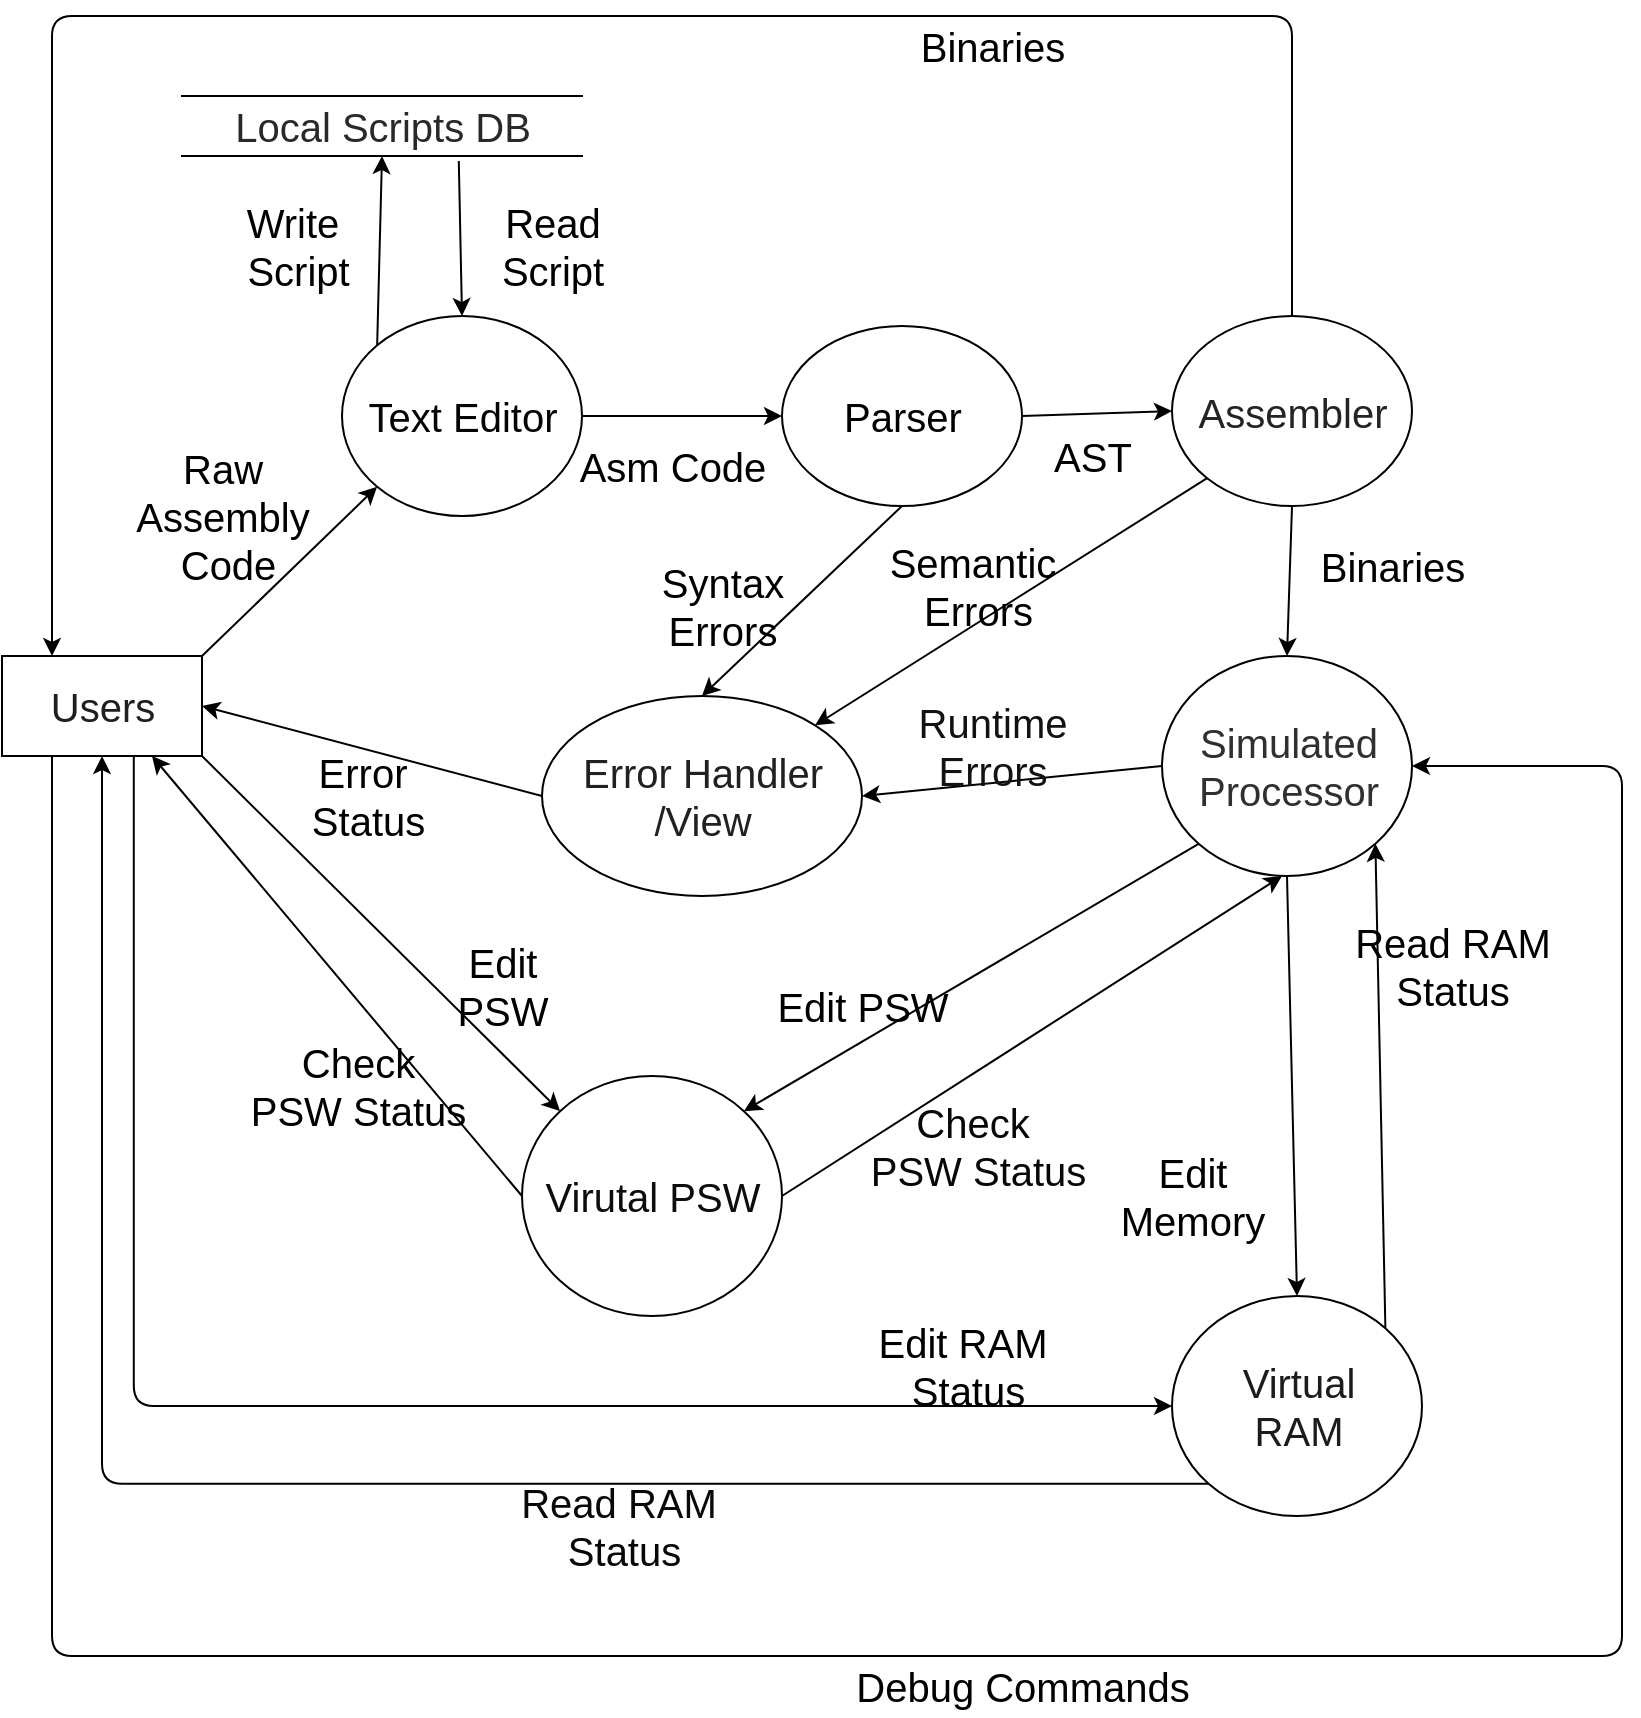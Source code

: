 <mxfile version="16.4.11" type="device"><diagram id="Pqe8zsES6xolyKPccP3r" name="Page-1"><mxGraphModel dx="1262" dy="653" grid="1" gridSize="10" guides="1" tooltips="1" connect="1" arrows="1" fold="1" page="1" pageScale="1" pageWidth="827" pageHeight="1169" math="0" shadow="0"><root><mxCell id="0"/><mxCell id="1" parent="0"/><mxCell id="54" value="" style="endArrow=classic;html=1;fontSize=20;fontColor=#FFFFFF;edgeStyle=orthogonalEdgeStyle;entryX=1;entryY=0.5;entryDx=0;entryDy=0;exitX=0.25;exitY=1;exitDx=0;exitDy=0;" parent="1" source="11" target="15" edge="1"><mxGeometry width="50" height="50" relative="1" as="geometry"><mxPoint x="160" y="530" as="sourcePoint"/><mxPoint x="800" y="390" as="targetPoint"/><Array as="points"><mxPoint x="75" y="840"/><mxPoint x="860" y="840"/><mxPoint x="860" y="395"/></Array></mxGeometry></mxCell><mxCell id="11" value="Users" style="html=1;dashed=0;whitespace=wrap;fontSize=20;fontColor=#1F1F1F;" parent="1" vertex="1"><mxGeometry x="50" y="340" width="100" height="50" as="geometry"/></mxCell><mxCell id="12" value="Text Editor" style="shape=ellipse;html=1;dashed=0;whitespace=wrap;perimeter=ellipsePerimeter;fontSize=20;fontColor=#050505;" parent="1" vertex="1"><mxGeometry x="220" y="170" width="120" height="100" as="geometry"/></mxCell><mxCell id="13" value="Parser" style="shape=ellipse;html=1;dashed=0;whitespace=wrap;perimeter=ellipsePerimeter;fontSize=20;fontColor=default;" parent="1" vertex="1"><mxGeometry x="440" y="175" width="120" height="90" as="geometry"/></mxCell><mxCell id="14" value="Assembler" style="shape=ellipse;html=1;dashed=0;whitespace=wrap;perimeter=ellipsePerimeter;fontSize=20;fontColor=#242424;" parent="1" vertex="1"><mxGeometry x="635" y="170" width="120" height="95" as="geometry"/></mxCell><mxCell id="15" value="Simulated &lt;br&gt;Processor" style="shape=ellipse;html=1;dashed=0;whitespace=wrap;perimeter=ellipsePerimeter;fontSize=20;fontColor=#303030;" parent="1" vertex="1"><mxGeometry x="630" y="340" width="125" height="110" as="geometry"/></mxCell><mxCell id="16" value="Error Handler&lt;br&gt;/View" style="shape=ellipse;html=1;dashed=0;whitespace=wrap;perimeter=ellipsePerimeter;fontSize=20;fontColor=#212121;" parent="1" vertex="1"><mxGeometry x="320" y="360" width="160" height="100" as="geometry"/></mxCell><mxCell id="17" value="Virtual &lt;br&gt;RAM" style="shape=ellipse;html=1;dashed=0;whitespace=wrap;perimeter=ellipsePerimeter;fontSize=20;fontColor=#1C1C1C;" parent="1" vertex="1"><mxGeometry x="635" y="660" width="125" height="110" as="geometry"/></mxCell><mxCell id="18" value="Virutal PSW" style="shape=ellipse;html=1;dashed=0;whitespace=wrap;perimeter=ellipsePerimeter;fontSize=20;fontColor=#0D0D0D;" parent="1" vertex="1"><mxGeometry x="310" y="550" width="130" height="120" as="geometry"/></mxCell><mxCell id="19" value="Local Scripts DB" style="html=1;dashed=0;whitespace=wrap;shape=partialRectangle;right=0;left=0;fontSize=20;fontColor=#292929;" parent="1" vertex="1"><mxGeometry x="140" y="60" width="200" height="30" as="geometry"/></mxCell><mxCell id="20" value="" style="endArrow=classic;html=1;fontSize=20;fontColor=#FFFFFF;exitX=0;exitY=0;exitDx=0;exitDy=0;entryX=0.5;entryY=1;entryDx=0;entryDy=0;" parent="1" source="12" target="19" edge="1"><mxGeometry width="50" height="50" relative="1" as="geometry"><mxPoint x="490" y="440" as="sourcePoint"/><mxPoint x="230" y="350" as="targetPoint"/></mxGeometry></mxCell><mxCell id="21" value="Write&lt;br&gt;&amp;nbsp;Script" style="text;html=1;align=center;verticalAlign=middle;resizable=0;points=[];autosize=1;strokeColor=none;fillColor=none;fontSize=20;fontColor=default;" parent="1" vertex="1"><mxGeometry x="160" y="110" width="70" height="50" as="geometry"/></mxCell><mxCell id="22" value="Read&lt;br&gt;Script" style="text;html=1;align=center;verticalAlign=middle;resizable=0;points=[];autosize=1;strokeColor=none;fillColor=none;fontSize=20;fontColor=default;" parent="1" vertex="1"><mxGeometry x="290" y="110" width="70" height="50" as="geometry"/></mxCell><mxCell id="23" value="" style="endArrow=classic;html=1;fontSize=20;fontColor=#FFFFFF;exitX=0.692;exitY=1.083;exitDx=0;exitDy=0;entryX=0.5;entryY=0;entryDx=0;entryDy=0;exitPerimeter=0;" parent="1" source="19" target="12" edge="1"><mxGeometry width="50" height="50" relative="1" as="geometry"><mxPoint x="490" y="420" as="sourcePoint"/><mxPoint x="540" y="370" as="targetPoint"/></mxGeometry></mxCell><mxCell id="24" value="" style="endArrow=classic;html=1;fontSize=20;fontColor=#FFFFFF;exitX=1;exitY=0;exitDx=0;exitDy=0;entryX=0;entryY=1;entryDx=0;entryDy=0;" parent="1" source="11" target="12" edge="1"><mxGeometry width="50" height="50" relative="1" as="geometry"><mxPoint x="490" y="420" as="sourcePoint"/><mxPoint x="540" y="370" as="targetPoint"/></mxGeometry></mxCell><mxCell id="25" value="Raw &lt;br&gt;Assembly&lt;br&gt;&amp;nbsp;Code" style="text;html=1;align=center;verticalAlign=middle;resizable=0;points=[];autosize=1;strokeColor=none;fillColor=none;fontSize=20;fontColor=default;" parent="1" vertex="1"><mxGeometry x="110" y="230" width="100" height="80" as="geometry"/></mxCell><mxCell id="26" value="" style="endArrow=classic;html=1;fontSize=20;fontColor=#FFFFFF;exitX=1;exitY=0.5;exitDx=0;exitDy=0;entryX=0;entryY=0.5;entryDx=0;entryDy=0;startArrow=none;" parent="1" source="12" target="13" edge="1"><mxGeometry width="50" height="50" relative="1" as="geometry"><mxPoint x="460.0" y="285" as="sourcePoint"/><mxPoint x="580" y="400" as="targetPoint"/></mxGeometry></mxCell><mxCell id="29" value="Asm Code" style="text;html=1;align=center;verticalAlign=middle;resizable=0;points=[];autosize=1;strokeColor=none;fillColor=none;fontSize=20;fontColor=default;" parent="1" vertex="1"><mxGeometry x="330" y="230" width="110" height="30" as="geometry"/></mxCell><mxCell id="30" value="" style="endArrow=classic;html=1;fontSize=20;fontColor=#FFFFFF;exitX=1;exitY=0.5;exitDx=0;exitDy=0;entryX=0;entryY=0.5;entryDx=0;entryDy=0;" parent="1" source="13" target="14" edge="1"><mxGeometry width="50" height="50" relative="1" as="geometry"><mxPoint x="520" y="530" as="sourcePoint"/><mxPoint x="570" y="480" as="targetPoint"/></mxGeometry></mxCell><mxCell id="31" value="AST" style="text;html=1;align=center;verticalAlign=middle;resizable=0;points=[];autosize=1;strokeColor=none;fillColor=none;fontSize=20;fontColor=default;" parent="1" vertex="1"><mxGeometry x="570" y="225" width="50" height="30" as="geometry"/></mxCell><mxCell id="33" value="" style="endArrow=classic;html=1;fontSize=20;fontColor=#FFFFFF;exitX=0.5;exitY=1;exitDx=0;exitDy=0;entryX=0.5;entryY=0;entryDx=0;entryDy=0;" parent="1" source="13" target="16" edge="1"><mxGeometry width="50" height="50" relative="1" as="geometry"><mxPoint x="520" y="530" as="sourcePoint"/><mxPoint x="570" y="480" as="targetPoint"/></mxGeometry></mxCell><mxCell id="34" value="Syntax &lt;br&gt;Errors" style="text;html=1;align=center;verticalAlign=middle;resizable=0;points=[];autosize=1;strokeColor=none;fillColor=none;fontSize=20;fontColor=default;" parent="1" vertex="1"><mxGeometry x="370" y="290" width="80" height="50" as="geometry"/></mxCell><mxCell id="35" value="" style="endArrow=classic;html=1;fontSize=20;fontColor=#FFFFFF;exitX=0;exitY=1;exitDx=0;exitDy=0;entryX=1;entryY=0;entryDx=0;entryDy=0;" parent="1" source="14" target="16" edge="1"><mxGeometry width="50" height="50" relative="1" as="geometry"><mxPoint x="550" y="350" as="sourcePoint"/><mxPoint x="600" y="300" as="targetPoint"/></mxGeometry></mxCell><mxCell id="36" value="Semantic&lt;br&gt;&amp;nbsp;Errors" style="text;html=1;align=center;verticalAlign=middle;resizable=0;points=[];autosize=1;strokeColor=none;fillColor=none;fontSize=20;fontColor=default;" parent="1" vertex="1"><mxGeometry x="485" y="280" width="100" height="50" as="geometry"/></mxCell><mxCell id="37" value="" style="endArrow=classic;html=1;fontSize=20;fontColor=#FFFFFF;exitX=0.5;exitY=0;exitDx=0;exitDy=0;edgeStyle=orthogonalEdgeStyle;entryX=0.25;entryY=0;entryDx=0;entryDy=0;" parent="1" source="14" target="11" edge="1"><mxGeometry width="50" height="50" relative="1" as="geometry"><mxPoint x="670" y="110" as="sourcePoint"/><mxPoint x="695" y="40" as="targetPoint"/><Array as="points"><mxPoint x="695" y="20"/><mxPoint x="75" y="20"/></Array></mxGeometry></mxCell><mxCell id="41" value="Binaries" style="text;html=1;align=center;verticalAlign=middle;resizable=0;points=[];autosize=1;strokeColor=none;fillColor=none;fontSize=20;fontColor=default;" parent="1" vertex="1"><mxGeometry x="500" y="20" width="90" height="30" as="geometry"/></mxCell><mxCell id="42" value="" style="endArrow=classic;html=1;fontSize=20;fontColor=#FFFFFF;exitX=0.5;exitY=1;exitDx=0;exitDy=0;entryX=0.5;entryY=0;entryDx=0;entryDy=0;" parent="1" source="14" target="15" edge="1"><mxGeometry width="50" height="50" relative="1" as="geometry"><mxPoint x="680" y="330" as="sourcePoint"/><mxPoint x="730" y="280" as="targetPoint"/></mxGeometry></mxCell><mxCell id="43" value="Binaries&lt;br&gt;" style="text;html=1;align=center;verticalAlign=middle;resizable=0;points=[];autosize=1;strokeColor=none;fillColor=none;fontSize=20;fontColor=default;" parent="1" vertex="1"><mxGeometry x="700" y="280" width="90" height="30" as="geometry"/></mxCell><mxCell id="44" value="" style="endArrow=classic;html=1;fontSize=20;fontColor=#FFFFFF;exitX=0;exitY=0.5;exitDx=0;exitDy=0;entryX=1;entryY=0.5;entryDx=0;entryDy=0;" parent="1" source="15" target="16" edge="1"><mxGeometry width="50" height="50" relative="1" as="geometry"><mxPoint x="590" y="500" as="sourcePoint"/><mxPoint x="640" y="450" as="targetPoint"/></mxGeometry></mxCell><mxCell id="45" value="Runtime&lt;br&gt;Errors" style="text;html=1;align=center;verticalAlign=middle;resizable=0;points=[];autosize=1;strokeColor=none;fillColor=none;fontSize=20;fontColor=#121212;" parent="1" vertex="1"><mxGeometry x="500" y="360" width="90" height="50" as="geometry"/></mxCell><mxCell id="46" value="" style="endArrow=classic;html=1;fontSize=20;fontColor=#FFFFFF;exitX=0.5;exitY=1;exitDx=0;exitDy=0;entryX=0.5;entryY=0;entryDx=0;entryDy=0;" parent="1" source="15" target="17" edge="1"><mxGeometry width="50" height="50" relative="1" as="geometry"><mxPoint x="650" y="530" as="sourcePoint"/><mxPoint x="700" y="480" as="targetPoint"/></mxGeometry></mxCell><mxCell id="47" value="Edit &lt;br&gt;Memory" style="text;html=1;align=center;verticalAlign=middle;resizable=0;points=[];autosize=1;strokeColor=none;fillColor=none;fontSize=20;fontColor=default;" parent="1" vertex="1"><mxGeometry x="600" y="585" width="90" height="50" as="geometry"/></mxCell><mxCell id="48" value="" style="endArrow=classic;html=1;fontSize=20;fontColor=#FFFFFF;exitX=1;exitY=0;exitDx=0;exitDy=0;entryX=1;entryY=1;entryDx=0;entryDy=0;" parent="1" source="17" target="15" edge="1"><mxGeometry width="50" height="50" relative="1" as="geometry"><mxPoint x="710" y="510" as="sourcePoint"/><mxPoint x="760" y="460" as="targetPoint"/></mxGeometry></mxCell><mxCell id="49" value="&lt;div&gt;Read RAM&lt;/div&gt;&lt;div&gt;Status&lt;br&gt;&lt;/div&gt;" style="text;html=1;align=center;verticalAlign=middle;resizable=0;points=[];autosize=1;strokeColor=none;fillColor=none;fontSize=20;fontColor=default;" parent="1" vertex="1"><mxGeometry x="720" y="470" width="110" height="50" as="geometry"/></mxCell><mxCell id="50" value="" style="endArrow=classic;html=1;fontSize=20;fontColor=#FFFFFF;exitX=1;exitY=0.5;exitDx=0;exitDy=0;" parent="1" source="18" edge="1"><mxGeometry width="50" height="50" relative="1" as="geometry"><mxPoint x="470" y="580" as="sourcePoint"/><mxPoint x="690" y="450" as="targetPoint"/></mxGeometry></mxCell><mxCell id="51" value="Check &lt;br&gt;&amp;nbsp;PSW Status" style="text;html=1;align=center;verticalAlign=middle;resizable=0;points=[];autosize=1;strokeColor=none;fillColor=none;fontSize=20;fontColor=#080808;" parent="1" vertex="1"><mxGeometry x="470" y="560" width="130" height="50" as="geometry"/></mxCell><mxCell id="52" value="" style="endArrow=classic;html=1;fontSize=20;fontColor=#FFFFFF;exitX=0;exitY=1;exitDx=0;exitDy=0;entryX=1;entryY=0;entryDx=0;entryDy=0;" parent="1" source="15" target="18" edge="1"><mxGeometry width="50" height="50" relative="1" as="geometry"><mxPoint x="480" y="540" as="sourcePoint"/><mxPoint x="530" y="490" as="targetPoint"/></mxGeometry></mxCell><mxCell id="53" value="Edit PSW" style="text;html=1;align=center;verticalAlign=middle;resizable=0;points=[];autosize=1;strokeColor=none;fillColor=none;fontSize=20;fontColor=#000000;" parent="1" vertex="1"><mxGeometry x="430" y="500" width="100" height="30" as="geometry"/></mxCell><mxCell id="55" value="" style="endArrow=classic;html=1;fontSize=20;fontColor=#FFFFFF;exitX=0;exitY=0.5;exitDx=0;exitDy=0;entryX=1;entryY=0.5;entryDx=0;entryDy=0;" parent="1" source="16" target="11" edge="1"><mxGeometry width="50" height="50" relative="1" as="geometry"><mxPoint x="200" y="380" as="sourcePoint"/><mxPoint x="250" y="330" as="targetPoint"/></mxGeometry></mxCell><mxCell id="56" value="Error&lt;br&gt;&amp;nbsp;Status" style="text;html=1;align=center;verticalAlign=middle;resizable=0;points=[];autosize=1;strokeColor=none;fillColor=none;fontSize=20;fontColor=default;" parent="1" vertex="1"><mxGeometry x="190" y="385" width="80" height="50" as="geometry"/></mxCell><mxCell id="58" value="" style="endArrow=classic;html=1;fontSize=20;fontColor=#FFFFFF;exitX=1;exitY=1;exitDx=0;exitDy=0;entryX=0;entryY=0;entryDx=0;entryDy=0;" parent="1" source="11" target="18" edge="1"><mxGeometry width="50" height="50" relative="1" as="geometry"><mxPoint x="520" y="510" as="sourcePoint"/><mxPoint x="570" y="460" as="targetPoint"/></mxGeometry></mxCell><mxCell id="59" value="Edit&lt;br&gt;PSW" style="text;html=1;align=center;verticalAlign=middle;resizable=0;points=[];autosize=1;strokeColor=none;fillColor=none;fontSize=20;fontColor=default;" parent="1" vertex="1"><mxGeometry x="270" y="480" width="60" height="50" as="geometry"/></mxCell><mxCell id="60" value="" style="endArrow=classic;html=1;fontSize=20;fontColor=#FFFFFF;exitX=0;exitY=0.5;exitDx=0;exitDy=0;entryX=0.75;entryY=1;entryDx=0;entryDy=0;" parent="1" source="18" target="11" edge="1"><mxGeometry width="50" height="50" relative="1" as="geometry"><mxPoint x="140" y="570" as="sourcePoint"/><mxPoint x="190" y="520" as="targetPoint"/></mxGeometry></mxCell><mxCell id="61" value="&amp;nbsp;Check&lt;br&gt;&amp;nbsp;PSW Status" style="text;html=1;align=center;verticalAlign=middle;resizable=0;points=[];autosize=1;strokeColor=none;fillColor=none;fontSize=20;fontColor=default;" parent="1" vertex="1"><mxGeometry x="160" y="530" width="130" height="50" as="geometry"/></mxCell><mxCell id="63" value="" style="endArrow=classic;html=1;fontSize=20;fontColor=#FFFFFF;exitX=0.659;exitY=0.999;exitDx=0;exitDy=0;exitPerimeter=0;entryX=0;entryY=0.5;entryDx=0;entryDy=0;edgeStyle=orthogonalEdgeStyle;" parent="1" source="11" target="17" edge="1"><mxGeometry width="50" height="50" relative="1" as="geometry"><mxPoint x="130" y="640" as="sourcePoint"/><mxPoint x="180" y="590" as="targetPoint"/></mxGeometry></mxCell><mxCell id="64" value="Edit RAM&lt;br&gt;&amp;nbsp;Status" style="text;html=1;align=center;verticalAlign=middle;resizable=0;points=[];autosize=1;strokeColor=none;fillColor=none;fontSize=20;fontColor=default;" parent="1" vertex="1"><mxGeometry x="480" y="670" width="100" height="50" as="geometry"/></mxCell><mxCell id="65" value="" style="endArrow=classic;html=1;fontSize=20;fontColor=#FFFFFF;exitX=0;exitY=1;exitDx=0;exitDy=0;entryX=0.5;entryY=1;entryDx=0;entryDy=0;edgeStyle=orthogonalEdgeStyle;" parent="1" source="17" target="11" edge="1"><mxGeometry width="50" height="50" relative="1" as="geometry"><mxPoint x="160" y="790" as="sourcePoint"/><mxPoint x="210" y="740" as="targetPoint"/></mxGeometry></mxCell><mxCell id="66" value="Read RAM&lt;br&gt;&amp;nbsp;Status" style="text;html=1;align=center;verticalAlign=middle;resizable=0;points=[];autosize=1;strokeColor=none;fillColor=none;fontSize=20;fontColor=#080808;" parent="1" vertex="1"><mxGeometry x="303" y="750" width="110" height="50" as="geometry"/></mxCell><mxCell id="67" value="Debug Commands" style="text;html=1;align=center;verticalAlign=middle;resizable=0;points=[];autosize=1;strokeColor=none;fillColor=none;fontSize=20;fontColor=default;" parent="1" vertex="1"><mxGeometry x="470" y="840" width="180" height="30" as="geometry"/></mxCell></root></mxGraphModel></diagram></mxfile>